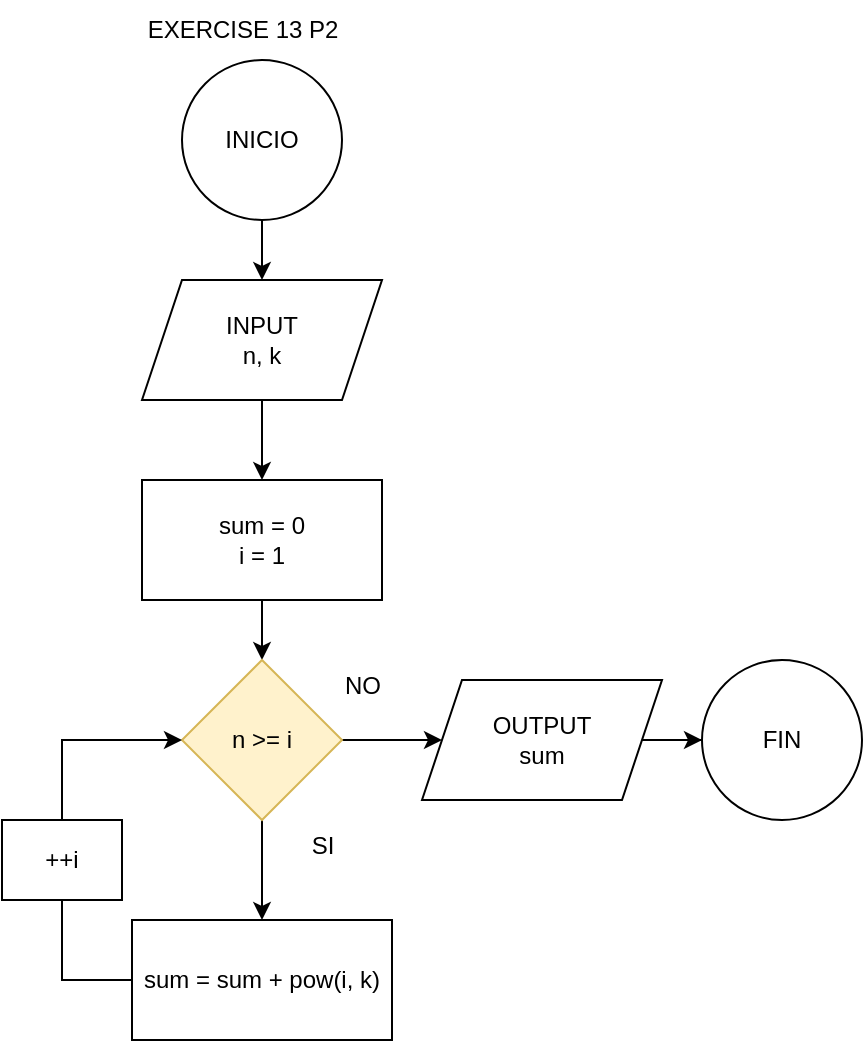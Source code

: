 <mxfile version="24.4.0" type="device">
  <diagram name="EXERCISE-1" id="7WXvErT6jwQCl5LBhXy7">
    <mxGraphModel dx="978" dy="531" grid="1" gridSize="10" guides="1" tooltips="1" connect="1" arrows="1" fold="1" page="1" pageScale="1" pageWidth="850" pageHeight="1100" math="0" shadow="0">
      <root>
        <mxCell id="0" />
        <mxCell id="1" parent="0" />
        <mxCell id="-hOMn0kYKFU-R9jvK8EN-38" value="EXERCISE 13 P2" style="text;html=1;align=center;verticalAlign=middle;resizable=0;points=[];autosize=1;strokeColor=none;fillColor=none;" parent="1" vertex="1">
          <mxGeometry x="310" width="120" height="30" as="geometry" />
        </mxCell>
        <mxCell id="jAzLcmatW34AS9ptDqRP-906" style="edgeStyle=orthogonalEdgeStyle;rounded=0;orthogonalLoop=1;jettySize=auto;html=1;exitX=0;exitY=0.5;exitDx=0;exitDy=0;entryX=0;entryY=0.5;entryDx=0;entryDy=0;" edge="1" parent="1" source="jAzLcmatW34AS9ptDqRP-907">
          <mxGeometry relative="1" as="geometry">
            <mxPoint x="302.5" y="1310" as="targetPoint" />
            <Array as="points">
              <mxPoint x="-180" y="2250" />
              <mxPoint x="-180" y="1310" />
            </Array>
          </mxGeometry>
        </mxCell>
        <mxCell id="jAzLcmatW34AS9ptDqRP-1104" style="edgeStyle=orthogonalEdgeStyle;rounded=0;orthogonalLoop=1;jettySize=auto;html=1;exitX=0;exitY=0.5;exitDx=0;exitDy=0;entryX=0;entryY=0.5;entryDx=0;entryDy=0;" edge="1" parent="1">
          <mxGeometry relative="1" as="geometry">
            <mxPoint x="772.5" y="1390" as="targetPoint" />
            <Array as="points">
              <mxPoint x="290" y="2330" />
              <mxPoint x="290" y="1390" />
            </Array>
          </mxGeometry>
        </mxCell>
        <mxCell id="jAzLcmatW34AS9ptDqRP-1120" value="" style="edgeStyle=orthogonalEdgeStyle;rounded=0;orthogonalLoop=1;jettySize=auto;html=1;" edge="1" parent="1" source="jAzLcmatW34AS9ptDqRP-1121" target="jAzLcmatW34AS9ptDqRP-1123">
          <mxGeometry relative="1" as="geometry" />
        </mxCell>
        <mxCell id="jAzLcmatW34AS9ptDqRP-1121" value="INICIO" style="ellipse;whiteSpace=wrap;html=1;" vertex="1" parent="1">
          <mxGeometry x="340" y="30" width="80" height="80" as="geometry" />
        </mxCell>
        <mxCell id="jAzLcmatW34AS9ptDqRP-1122" value="" style="edgeStyle=orthogonalEdgeStyle;rounded=0;orthogonalLoop=1;jettySize=auto;html=1;" edge="1" parent="1" source="jAzLcmatW34AS9ptDqRP-1123" target="jAzLcmatW34AS9ptDqRP-1125">
          <mxGeometry relative="1" as="geometry" />
        </mxCell>
        <mxCell id="jAzLcmatW34AS9ptDqRP-1123" value="INPUT&lt;div&gt;n, k&lt;/div&gt;" style="shape=parallelogram;perimeter=parallelogramPerimeter;whiteSpace=wrap;html=1;fixedSize=1;" vertex="1" parent="1">
          <mxGeometry x="320" y="140" width="120" height="60" as="geometry" />
        </mxCell>
        <mxCell id="jAzLcmatW34AS9ptDqRP-1124" value="" style="edgeStyle=orthogonalEdgeStyle;rounded=0;orthogonalLoop=1;jettySize=auto;html=1;" edge="1" parent="1" source="jAzLcmatW34AS9ptDqRP-1125" target="jAzLcmatW34AS9ptDqRP-1128">
          <mxGeometry relative="1" as="geometry" />
        </mxCell>
        <mxCell id="jAzLcmatW34AS9ptDqRP-1125" value="sum = 0&lt;div&gt;i = 1&lt;/div&gt;" style="whiteSpace=wrap;html=1;" vertex="1" parent="1">
          <mxGeometry x="320" y="240" width="120" height="60" as="geometry" />
        </mxCell>
        <mxCell id="jAzLcmatW34AS9ptDqRP-1126" value="" style="edgeStyle=orthogonalEdgeStyle;rounded=0;orthogonalLoop=1;jettySize=auto;html=1;" edge="1" parent="1" source="jAzLcmatW34AS9ptDqRP-1128" target="jAzLcmatW34AS9ptDqRP-1130">
          <mxGeometry relative="1" as="geometry" />
        </mxCell>
        <mxCell id="jAzLcmatW34AS9ptDqRP-1127" value="" style="edgeStyle=orthogonalEdgeStyle;rounded=0;orthogonalLoop=1;jettySize=auto;html=1;" edge="1" parent="1" source="jAzLcmatW34AS9ptDqRP-1128" target="jAzLcmatW34AS9ptDqRP-1135">
          <mxGeometry relative="1" as="geometry" />
        </mxCell>
        <mxCell id="jAzLcmatW34AS9ptDqRP-1128" value="n &amp;gt;= i" style="rhombus;whiteSpace=wrap;html=1;fillColor=#fff2cc;strokeColor=#d6b656;" vertex="1" parent="1">
          <mxGeometry x="340" y="330" width="80" height="80" as="geometry" />
        </mxCell>
        <mxCell id="jAzLcmatW34AS9ptDqRP-1129" value="" style="edgeStyle=orthogonalEdgeStyle;rounded=0;orthogonalLoop=1;jettySize=auto;html=1;" edge="1" parent="1" source="jAzLcmatW34AS9ptDqRP-1130" target="jAzLcmatW34AS9ptDqRP-1132">
          <mxGeometry relative="1" as="geometry" />
        </mxCell>
        <mxCell id="jAzLcmatW34AS9ptDqRP-1130" value="OUTPUT&lt;div&gt;sum&lt;/div&gt;" style="shape=parallelogram;perimeter=parallelogramPerimeter;whiteSpace=wrap;html=1;fixedSize=1;" vertex="1" parent="1">
          <mxGeometry x="460" y="340" width="120" height="60" as="geometry" />
        </mxCell>
        <mxCell id="jAzLcmatW34AS9ptDqRP-1131" value="NO" style="text;html=1;align=center;verticalAlign=middle;resizable=0;points=[];autosize=1;strokeColor=none;fillColor=none;" vertex="1" parent="1">
          <mxGeometry x="410" y="328" width="40" height="30" as="geometry" />
        </mxCell>
        <mxCell id="jAzLcmatW34AS9ptDqRP-1132" value="FIN" style="ellipse;whiteSpace=wrap;html=1;" vertex="1" parent="1">
          <mxGeometry x="600" y="330" width="80" height="80" as="geometry" />
        </mxCell>
        <mxCell id="jAzLcmatW34AS9ptDqRP-1133" value="SI" style="text;html=1;align=center;verticalAlign=middle;resizable=0;points=[];autosize=1;strokeColor=none;fillColor=none;" vertex="1" parent="1">
          <mxGeometry x="395" y="408" width="30" height="30" as="geometry" />
        </mxCell>
        <mxCell id="jAzLcmatW34AS9ptDqRP-1134" style="edgeStyle=orthogonalEdgeStyle;rounded=0;orthogonalLoop=1;jettySize=auto;html=1;entryX=0;entryY=0.5;entryDx=0;entryDy=0;" edge="1" parent="1" source="jAzLcmatW34AS9ptDqRP-1135" target="jAzLcmatW34AS9ptDqRP-1128">
          <mxGeometry relative="1" as="geometry">
            <Array as="points">
              <mxPoint x="280" y="490" />
              <mxPoint x="280" y="370" />
            </Array>
          </mxGeometry>
        </mxCell>
        <mxCell id="jAzLcmatW34AS9ptDqRP-1135" value="sum = sum + pow(i, k)" style="whiteSpace=wrap;html=1;" vertex="1" parent="1">
          <mxGeometry x="315" y="460" width="130" height="60" as="geometry" />
        </mxCell>
        <mxCell id="jAzLcmatW34AS9ptDqRP-1136" value="++i" style="whiteSpace=wrap;html=1;" vertex="1" parent="1">
          <mxGeometry x="250" y="410" width="60" height="40" as="geometry" />
        </mxCell>
      </root>
    </mxGraphModel>
  </diagram>
</mxfile>
